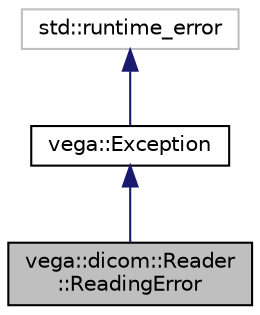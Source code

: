 digraph "vega::dicom::Reader::ReadingError"
{
  edge [fontname="Helvetica",fontsize="10",labelfontname="Helvetica",labelfontsize="10"];
  node [fontname="Helvetica",fontsize="10",shape=record];
  Node3 [label="vega::dicom::Reader\l::ReadingError",height=0.2,width=0.4,color="black", fillcolor="grey75", style="filled", fontcolor="black"];
  Node4 -> Node3 [dir="back",color="midnightblue",fontsize="10",style="solid",fontname="Helvetica"];
  Node4 [label="vega::Exception",height=0.2,width=0.4,color="black", fillcolor="white", style="filled",URL="$classvega_1_1Exception.html"];
  Node5 -> Node4 [dir="back",color="midnightblue",fontsize="10",style="solid",fontname="Helvetica"];
  Node5 [label="std::runtime_error",height=0.2,width=0.4,color="grey75", fillcolor="white", style="filled"];
}
